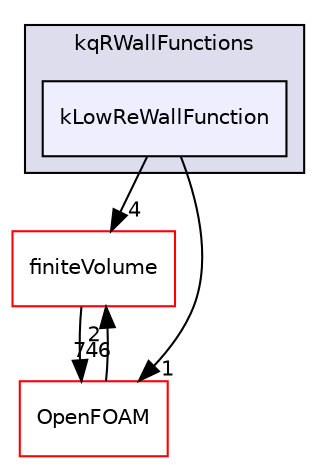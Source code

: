 digraph "src/TurbulenceModels/turbulenceModels/derivedFvPatchFields/wallFunctions/kqRWallFunctions/kLowReWallFunction" {
  bgcolor=transparent;
  compound=true
  node [ fontsize="10", fontname="Helvetica"];
  edge [ labelfontsize="10", labelfontname="Helvetica"];
  subgraph clusterdir_4df10aeadb52540acbb9032f7f2f2662 {
    graph [ bgcolor="#ddddee", pencolor="black", label="kqRWallFunctions" fontname="Helvetica", fontsize="10", URL="dir_4df10aeadb52540acbb9032f7f2f2662.html"]
  dir_253d35eb1e19029cd66ac6e12d80dca4 [shape=box, label="kLowReWallFunction", style="filled", fillcolor="#eeeeff", pencolor="black", URL="dir_253d35eb1e19029cd66ac6e12d80dca4.html"];
  }
  dir_9bd15774b555cf7259a6fa18f99fe99b [shape=box label="finiteVolume" color="red" URL="dir_9bd15774b555cf7259a6fa18f99fe99b.html"];
  dir_c5473ff19b20e6ec4dfe5c310b3778a8 [shape=box label="OpenFOAM" color="red" URL="dir_c5473ff19b20e6ec4dfe5c310b3778a8.html"];
  dir_9bd15774b555cf7259a6fa18f99fe99b->dir_c5473ff19b20e6ec4dfe5c310b3778a8 [headlabel="746", labeldistance=1.5 headhref="dir_000896_001896.html"];
  dir_253d35eb1e19029cd66ac6e12d80dca4->dir_9bd15774b555cf7259a6fa18f99fe99b [headlabel="4", labeldistance=1.5 headhref="dir_003115_000896.html"];
  dir_253d35eb1e19029cd66ac6e12d80dca4->dir_c5473ff19b20e6ec4dfe5c310b3778a8 [headlabel="1", labeldistance=1.5 headhref="dir_003115_001896.html"];
  dir_c5473ff19b20e6ec4dfe5c310b3778a8->dir_9bd15774b555cf7259a6fa18f99fe99b [headlabel="2", labeldistance=1.5 headhref="dir_001896_000896.html"];
}
